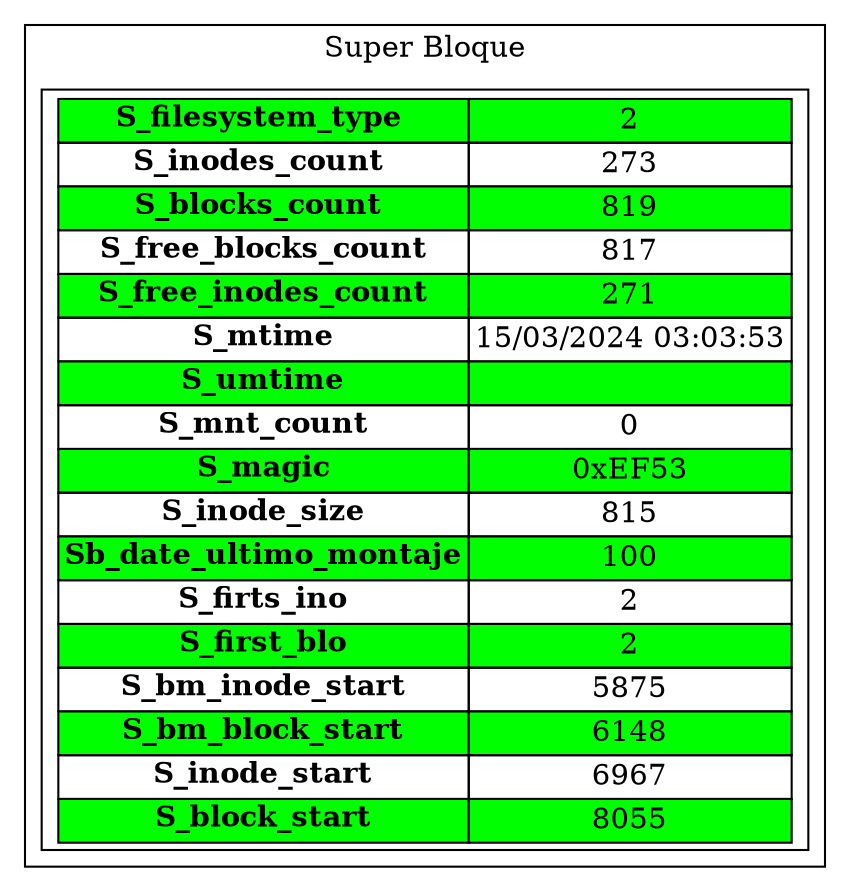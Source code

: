 digraph G{
subgraph cluster{
label="Super Bloque"
tbl[shape=box,label=<
<table border='0' cellborder='1' cellspacing='0' width='300'  height='200' >
<tr> <td bgcolor="green"><b>S_filesystem_type </b></td><td bgcolor="green">2</td> </tr>*<tr><td><b>S_inodes_count </b></td><td>273</td> </tr>
<tr><td bgcolor="green"><b>S_blocks_count </b></td><td bgcolor="green">819</td> </tr>
<tr><td><b>S_free_blocks_count</b></td><td>817</td> </tr>
<tr><td bgcolor="green"><b>S_free_inodes_count</b></td><td bgcolor="green">271</td> </tr>
<tr><td><b>S_mtime</b></td><td>15/03/2024 03:03:53</td> </tr>
<tr><td bgcolor="green"><b>S_umtime</b></td><td bgcolor="green"></td> </tr>
<tr><td><b>S_mnt_count</b></td><td>0</td> </tr>
<tr><td bgcolor="green"><b>S_magic</b></td><td bgcolor="green">0xEF53</td> </tr>
<tr><td><b>S_inode_size</b></td><td>815</td> </tr>
<tr><td bgcolor="green"><b>Sb_date_ultimo_montaje</b></td><td bgcolor="green">100</td> </tr>
<tr><td><b>S_firts_ino</b></td><td>2</td> </tr>
<tr><td bgcolor="green"><b>S_first_blo</b></td><td bgcolor="green">2</td> </tr>
<tr><td><b>S_bm_inode_start</b></td><td>5875</td> </tr>
<tr><td bgcolor="green"><b>S_bm_block_start</b></td><td bgcolor="green">6148</td> </tr>
<tr><td><b>S_inode_start</b></td><td>6967</td> </tr>
<tr><td bgcolor="green"><b>S_block_start</b></td><td bgcolor="green">8055</td> </tr>
</table>
>];
}}
